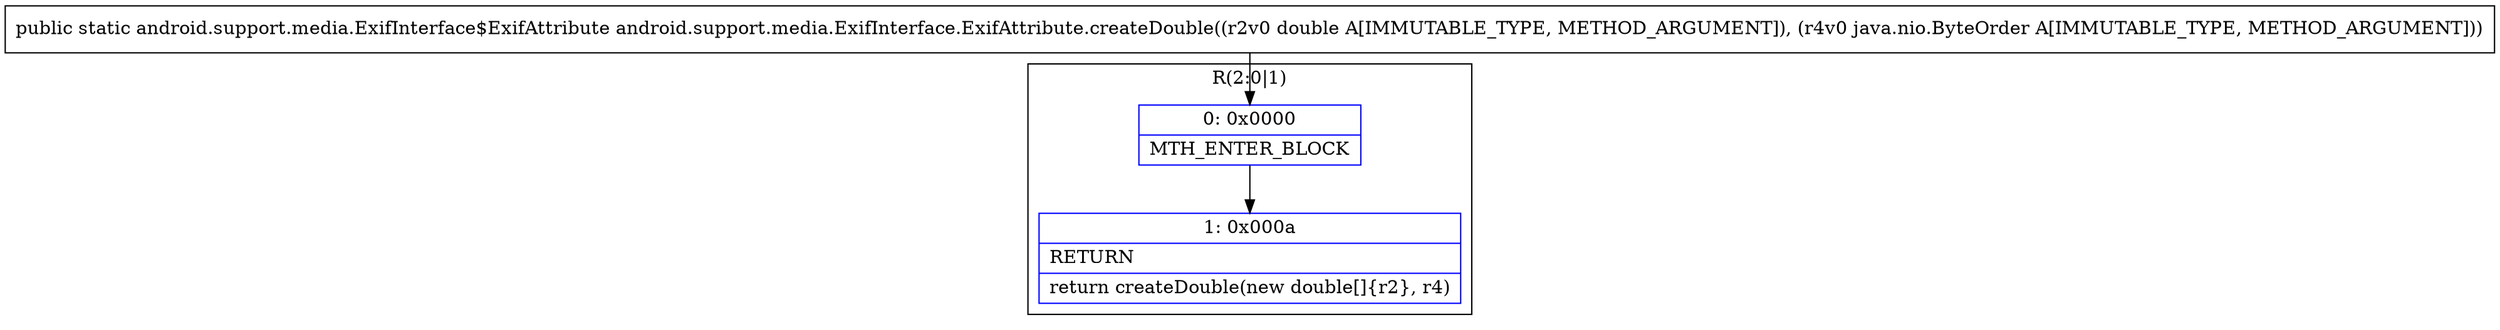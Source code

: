 digraph "CFG forandroid.support.media.ExifInterface.ExifAttribute.createDouble(DLjava\/nio\/ByteOrder;)Landroid\/support\/media\/ExifInterface$ExifAttribute;" {
subgraph cluster_Region_756904472 {
label = "R(2:0|1)";
node [shape=record,color=blue];
Node_0 [shape=record,label="{0\:\ 0x0000|MTH_ENTER_BLOCK\l}"];
Node_1 [shape=record,label="{1\:\ 0x000a|RETURN\l|return createDouble(new double[]\{r2\}, r4)\l}"];
}
MethodNode[shape=record,label="{public static android.support.media.ExifInterface$ExifAttribute android.support.media.ExifInterface.ExifAttribute.createDouble((r2v0 double A[IMMUTABLE_TYPE, METHOD_ARGUMENT]), (r4v0 java.nio.ByteOrder A[IMMUTABLE_TYPE, METHOD_ARGUMENT])) }"];
MethodNode -> Node_0;
Node_0 -> Node_1;
}

